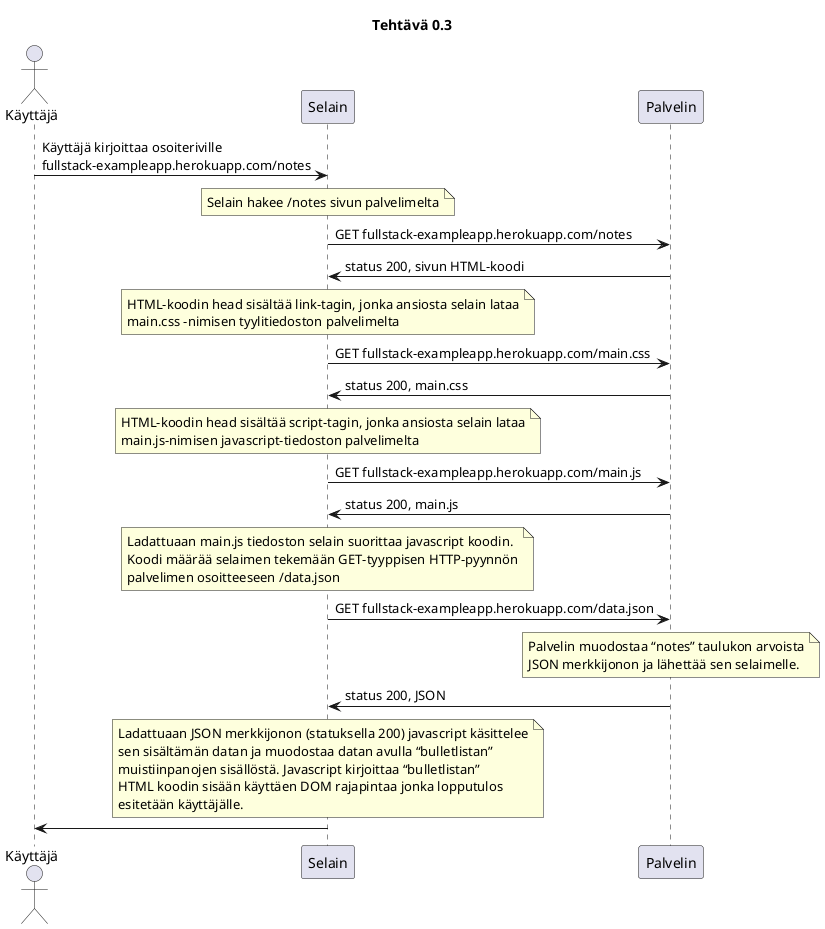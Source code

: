@startuml
title Tehtävä 0.3

actor Käyttäjä

Käyttäjä->Selain: Käyttäjä kirjoittaa osoiteriville\nfullstack-exampleapp.herokuapp.com/notes

note over Selain
 Selain hakee /notes sivun palvelimelta
end note

Selain->Palvelin: GET fullstack-exampleapp.herokuapp.com/notes
Palvelin->Selain: status 200, sivun HTML-koodi

note over Selain
 HTML-koodin head sisältää link-tagin, jonka ansiosta selain lataa
 main.css -nimisen tyylitiedoston palvelimelta
end note

Selain->Palvelin: GET fullstack-exampleapp.herokuapp.com/main.css
Palvelin->Selain: status 200, main.css

note over Selain
 HTML-koodin head sisältää script-tagin, jonka ansiosta selain lataa
 main.js-nimisen javascript-tiedoston palvelimelta
end note

Selain->Palvelin: GET fullstack-exampleapp.herokuapp.com/main.js
Palvelin->Selain: status 200, main.js

note over Selain
 Ladattuaan main.js tiedoston selain suorittaa javascript koodin.
 Koodi määrää selaimen tekemään GET-tyyppisen HTTP-pyynnön
 palvelimen osoitteeseen /data.json
end note

Selain->Palvelin: GET fullstack-exampleapp.herokuapp.com/data.json
note over Palvelin
 Palvelin muodostaa “notes” taulukon arvoista
 JSON merkkijonon ja lähettää sen selaimelle.
end note
Palvelin->Selain: status 200, JSON

note over Selain
 Ladattuaan JSON merkkijonon (statuksella 200) javascript käsittelee
 sen sisältämän datan ja muodostaa datan avulla “bulletlistan”
 muistiinpanojen sisällöstä. Javascript kirjoittaa “bulletlistan”
 HTML koodin sisään käyttäen DOM rajapintaa jonka lopputulos
 esitetään käyttäjälle.
end note

Selain->Käyttäjä:
@enduml
